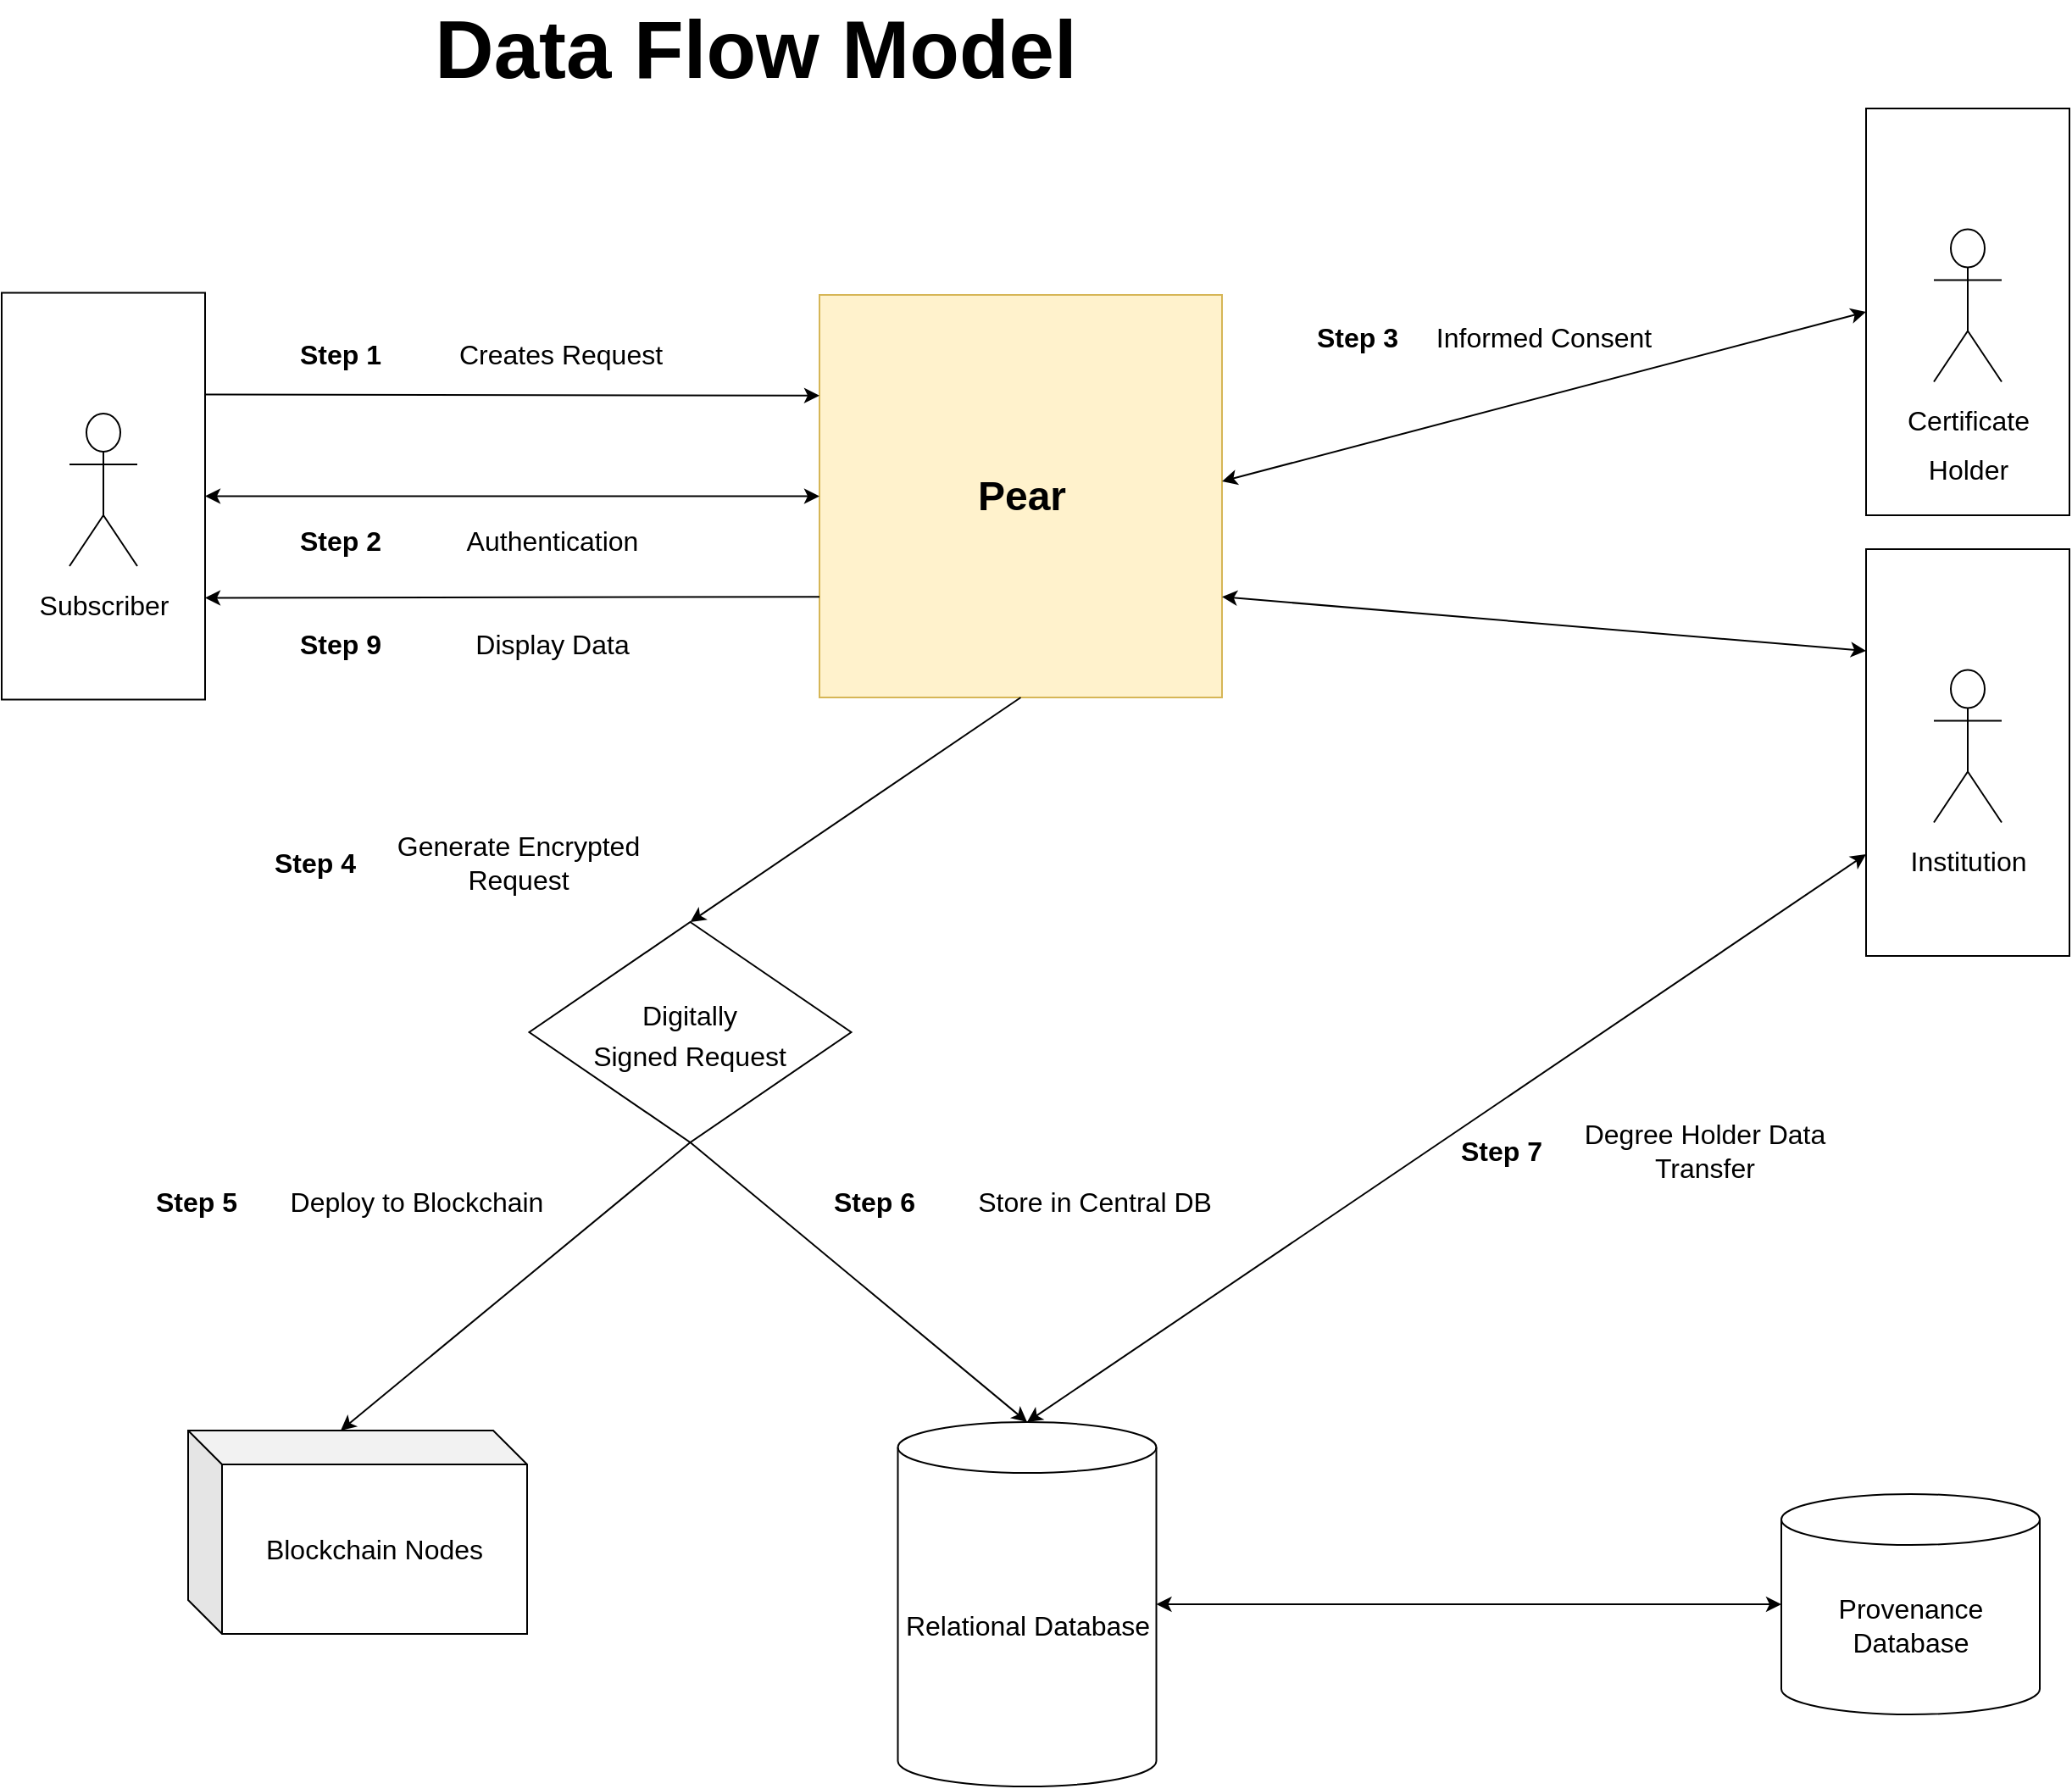 <mxfile version="16.5.5" type="github">
  <diagram id="Ow-y5KdhZIAKM9fns4OR" name="Page-1">
    <mxGraphModel dx="2520" dy="1160" grid="1" gridSize="10" guides="1" tooltips="1" connect="1" arrows="1" fold="1" page="1" pageScale="1" pageWidth="850" pageHeight="1100" math="0" shadow="0">
      <root>
        <mxCell id="0" />
        <mxCell id="1" parent="0" />
        <mxCell id="74sRaX6eBH2Z3Rc0EZKz-2" value="&lt;font style=&quot;font-size: 24px&quot;&gt;&lt;b&gt;Pear&lt;/b&gt;&lt;/font&gt;" style="whiteSpace=wrap;html=1;aspect=fixed;fontSize=16;fillColor=#fff2cc;strokeColor=#d6b656;fontColor=default;" parent="1" vertex="1">
          <mxGeometry x="332.5" y="760" width="237.5" height="237.5" as="geometry" />
        </mxCell>
        <mxCell id="74sRaX6eBH2Z3Rc0EZKz-12" value="" style="rounded=0;whiteSpace=wrap;html=1;fontSize=16;" parent="1" vertex="1">
          <mxGeometry x="-150" y="758.75" width="120" height="240" as="geometry" />
        </mxCell>
        <mxCell id="74sRaX6eBH2Z3Rc0EZKz-1" value="&lt;font style=&quot;font-size: 16px&quot;&gt;Subscriber&lt;br&gt;&lt;/font&gt;" style="shape=umlActor;verticalLabelPosition=bottom;verticalAlign=top;html=1;outlineConnect=0;fontSize=24;fillColor=default;strokeColor=default;fontColor=default;" parent="1" vertex="1">
          <mxGeometry x="-110" y="830" width="40" height="90" as="geometry" />
        </mxCell>
        <mxCell id="74sRaX6eBH2Z3Rc0EZKz-8" value="" style="endArrow=classic;html=1;rounded=0;fontSize=16;entryX=0;entryY=0.25;entryDx=0;entryDy=0;strokeColor=default;labelBackgroundColor=default;fontColor=default;exitX=1;exitY=0.25;exitDx=0;exitDy=0;" parent="1" source="74sRaX6eBH2Z3Rc0EZKz-12" target="74sRaX6eBH2Z3Rc0EZKz-2" edge="1">
          <mxGeometry width="50" height="50" relative="1" as="geometry">
            <mxPoint x="4.547e-13" y="820" as="sourcePoint" />
            <mxPoint x="-30.0" y="790" as="targetPoint" />
          </mxGeometry>
        </mxCell>
        <mxCell id="74sRaX6eBH2Z3Rc0EZKz-9" value="&lt;b style=&quot;font-size: 16px;&quot;&gt;Step 1&lt;/b&gt;" style="text;html=1;strokeColor=none;fillColor=none;align=center;verticalAlign=middle;whiteSpace=wrap;rounded=0;fontSize=16;fontColor=default;" parent="1" vertex="1">
          <mxGeometry x="20" y="780" width="60" height="30" as="geometry" />
        </mxCell>
        <mxCell id="74sRaX6eBH2Z3Rc0EZKz-10" value="Creates Request" style="text;html=1;strokeColor=none;fillColor=none;align=center;verticalAlign=middle;whiteSpace=wrap;rounded=0;fontSize=16;fontColor=default;" parent="1" vertex="1">
          <mxGeometry x="100" y="780" width="160" height="30" as="geometry" />
        </mxCell>
        <mxCell id="74sRaX6eBH2Z3Rc0EZKz-11" value="" style="endArrow=classic;startArrow=classic;html=1;rounded=0;fontSize=12;exitX=1;exitY=0.5;exitDx=0;exitDy=0;strokeColor=default;labelBackgroundColor=default;fontColor=default;entryX=0;entryY=0.5;entryDx=0;entryDy=0;" parent="1" source="74sRaX6eBH2Z3Rc0EZKz-12" target="74sRaX6eBH2Z3Rc0EZKz-2" edge="1">
          <mxGeometry width="50" height="50" relative="1" as="geometry">
            <mxPoint x="4.547e-13" y="900" as="sourcePoint" />
            <mxPoint x="322.5" y="890" as="targetPoint" />
          </mxGeometry>
        </mxCell>
        <mxCell id="74sRaX6eBH2Z3Rc0EZKz-15" value="&lt;b style=&quot;font-size: 16px&quot;&gt;Step 2&lt;/b&gt;" style="text;html=1;strokeColor=none;fillColor=none;align=center;verticalAlign=middle;whiteSpace=wrap;rounded=0;fontSize=16;" parent="1" vertex="1">
          <mxGeometry x="20" y="890" width="60" height="30" as="geometry" />
        </mxCell>
        <mxCell id="74sRaX6eBH2Z3Rc0EZKz-16" value="Authentication" style="text;html=1;strokeColor=none;fillColor=none;align=center;verticalAlign=middle;whiteSpace=wrap;rounded=0;fontSize=16;" parent="1" vertex="1">
          <mxGeometry x="110" y="890" width="130" height="30" as="geometry" />
        </mxCell>
        <mxCell id="74sRaX6eBH2Z3Rc0EZKz-36" value="" style="rounded=0;whiteSpace=wrap;html=1;fontSize=16;" parent="1" vertex="1">
          <mxGeometry x="950" y="650" width="120" height="240" as="geometry" />
        </mxCell>
        <mxCell id="74sRaX6eBH2Z3Rc0EZKz-37" value="&lt;font style=&quot;font-size: 16px&quot;&gt;Certificate &lt;br&gt;Holder&lt;br&gt;&lt;/font&gt;" style="shape=umlActor;verticalLabelPosition=bottom;verticalAlign=top;html=1;outlineConnect=0;fontSize=24;fillColor=default;strokeColor=default;fontColor=default;" parent="1" vertex="1">
          <mxGeometry x="990" y="721.25" width="40" height="90" as="geometry" />
        </mxCell>
        <mxCell id="74sRaX6eBH2Z3Rc0EZKz-38" value="" style="endArrow=classic;startArrow=classic;html=1;rounded=0;fontSize=12;exitX=1;exitY=0.5;exitDx=0;exitDy=0;strokeColor=default;labelBackgroundColor=default;fontColor=default;entryX=0;entryY=0.5;entryDx=0;entryDy=0;" parent="1" target="74sRaX6eBH2Z3Rc0EZKz-36" edge="1">
          <mxGeometry width="50" height="50" relative="1" as="geometry">
            <mxPoint x="570.0" y="870" as="sourcePoint" />
            <mxPoint x="932.5" y="870" as="targetPoint" />
          </mxGeometry>
        </mxCell>
        <mxCell id="74sRaX6eBH2Z3Rc0EZKz-40" value="Informed Consent" style="text;html=1;strokeColor=none;fillColor=none;align=center;verticalAlign=middle;whiteSpace=wrap;rounded=0;fontSize=16;" parent="1" vertex="1">
          <mxGeometry x="680" y="770" width="160" height="30" as="geometry" />
        </mxCell>
        <mxCell id="74sRaX6eBH2Z3Rc0EZKz-41" value="" style="endArrow=classic;html=1;rounded=0;fontSize=16;exitX=0.5;exitY=1;exitDx=0;exitDy=0;entryX=0.5;entryY=0;entryDx=0;entryDy=0;" parent="1" source="74sRaX6eBH2Z3Rc0EZKz-2" target="74sRaX6eBH2Z3Rc0EZKz-44" edge="1">
          <mxGeometry width="50" height="50" relative="1" as="geometry">
            <mxPoint x="530" y="1000" as="sourcePoint" />
            <mxPoint x="392" y="1190" as="targetPoint" />
          </mxGeometry>
        </mxCell>
        <mxCell id="74sRaX6eBH2Z3Rc0EZKz-42" value="&lt;font size=&quot;1&quot;&gt;&lt;b style=&quot;font-size: 48px&quot;&gt;Data Flow Model&lt;/b&gt;&lt;/font&gt;" style="text;html=1;strokeColor=none;fillColor=none;align=center;verticalAlign=middle;whiteSpace=wrap;rounded=0;fontSize=16;" parent="1" vertex="1">
          <mxGeometry x="80" y="600" width="430" height="30" as="geometry" />
        </mxCell>
        <mxCell id="74sRaX6eBH2Z3Rc0EZKz-44" value="&lt;font style=&quot;font-size: 16px&quot;&gt;Digitally &lt;br&gt;Signed Request&lt;/font&gt;" style="rhombus;whiteSpace=wrap;html=1;fontSize=20;" parent="1" vertex="1">
          <mxGeometry x="161.25" y="1130" width="190" height="130" as="geometry" />
        </mxCell>
        <mxCell id="74sRaX6eBH2Z3Rc0EZKz-45" value="&lt;b style=&quot;font-size: 16px&quot;&gt;Step 4&lt;/b&gt;" style="text;html=1;strokeColor=none;fillColor=none;align=center;verticalAlign=middle;whiteSpace=wrap;rounded=0;fontSize=16;" parent="1" vertex="1">
          <mxGeometry x="5" y="1080" width="60" height="30" as="geometry" />
        </mxCell>
        <mxCell id="74sRaX6eBH2Z3Rc0EZKz-46" value="Generate Encrypted Request" style="text;html=1;strokeColor=none;fillColor=none;align=center;verticalAlign=middle;whiteSpace=wrap;rounded=0;fontSize=16;" parent="1" vertex="1">
          <mxGeometry x="55" y="1080" width="200" height="30" as="geometry" />
        </mxCell>
        <mxCell id="74sRaX6eBH2Z3Rc0EZKz-47" value="&lt;font style=&quot;font-size: 16px&quot;&gt;Blockchain Nodes&lt;/font&gt;" style="shape=cube;whiteSpace=wrap;html=1;boundedLbl=1;backgroundOutline=1;darkOpacity=0.05;darkOpacity2=0.1;fontSize=12;fillColor=default;strokeColor=default;fontColor=default;" parent="1" vertex="1">
          <mxGeometry x="-40" y="1430" width="200" height="120" as="geometry" />
        </mxCell>
        <mxCell id="74sRaX6eBH2Z3Rc0EZKz-48" value="" style="endArrow=classic;html=1;rounded=0;fontSize=16;exitX=0.5;exitY=1;exitDx=0;exitDy=0;entryX=0;entryY=0;entryDx=90;entryDy=0;entryPerimeter=0;" parent="1" source="74sRaX6eBH2Z3Rc0EZKz-44" target="74sRaX6eBH2Z3Rc0EZKz-47" edge="1">
          <mxGeometry width="50" height="50" relative="1" as="geometry">
            <mxPoint x="306.25" y="1300.0" as="sourcePoint" />
            <mxPoint x="255.0" y="1170" as="targetPoint" />
          </mxGeometry>
        </mxCell>
        <mxCell id="74sRaX6eBH2Z3Rc0EZKz-49" value="&lt;b style=&quot;font-size: 16px&quot;&gt;Step 5&lt;/b&gt;" style="text;html=1;strokeColor=none;fillColor=none;align=center;verticalAlign=middle;whiteSpace=wrap;rounded=0;fontSize=16;" parent="1" vertex="1">
          <mxGeometry x="-65" y="1280" width="60" height="30" as="geometry" />
        </mxCell>
        <mxCell id="74sRaX6eBH2Z3Rc0EZKz-50" value="Deploy to Blockchain" style="text;html=1;strokeColor=none;fillColor=none;align=center;verticalAlign=middle;whiteSpace=wrap;rounded=0;fontSize=16;" parent="1" vertex="1">
          <mxGeometry x="-5" y="1280" width="200" height="30" as="geometry" />
        </mxCell>
        <mxCell id="74sRaX6eBH2Z3Rc0EZKz-51" value="&lt;span style=&quot;font-size: 16px&quot;&gt;Relational Database&lt;/span&gt;" style="shape=cylinder3;whiteSpace=wrap;html=1;boundedLbl=1;backgroundOutline=1;size=15;fontSize=12;fillColor=default;strokeColor=default;fontColor=default;" parent="1" vertex="1">
          <mxGeometry x="378.75" y="1425" width="152.5" height="215" as="geometry" />
        </mxCell>
        <mxCell id="74sRaX6eBH2Z3Rc0EZKz-52" value="" style="endArrow=classic;html=1;rounded=0;fontSize=16;exitX=0.5;exitY=1;exitDx=0;exitDy=0;entryX=0.5;entryY=0;entryDx=0;entryDy=0;entryPerimeter=0;" parent="1" source="74sRaX6eBH2Z3Rc0EZKz-44" target="74sRaX6eBH2Z3Rc0EZKz-51" edge="1">
          <mxGeometry width="50" height="50" relative="1" as="geometry">
            <mxPoint x="306.25" y="1300.0" as="sourcePoint" />
            <mxPoint x="60.0" y="1440" as="targetPoint" />
          </mxGeometry>
        </mxCell>
        <mxCell id="74sRaX6eBH2Z3Rc0EZKz-53" value="&lt;b style=&quot;font-size: 16px&quot;&gt;Step 6&lt;/b&gt;" style="text;html=1;strokeColor=none;fillColor=none;align=center;verticalAlign=middle;whiteSpace=wrap;rounded=0;fontSize=16;" parent="1" vertex="1">
          <mxGeometry x="335" y="1280" width="60" height="30" as="geometry" />
        </mxCell>
        <mxCell id="74sRaX6eBH2Z3Rc0EZKz-54" value="Store in Central DB" style="text;html=1;strokeColor=none;fillColor=none;align=center;verticalAlign=middle;whiteSpace=wrap;rounded=0;fontSize=16;" parent="1" vertex="1">
          <mxGeometry x="395" y="1280" width="200" height="30" as="geometry" />
        </mxCell>
        <mxCell id="74sRaX6eBH2Z3Rc0EZKz-55" value="" style="rounded=0;whiteSpace=wrap;html=1;fontSize=16;" parent="1" vertex="1">
          <mxGeometry x="950" y="910" width="120" height="240" as="geometry" />
        </mxCell>
        <mxCell id="74sRaX6eBH2Z3Rc0EZKz-56" value="&lt;font style=&quot;font-size: 16px&quot;&gt;Institution&lt;br&gt;&lt;/font&gt;" style="shape=umlActor;verticalLabelPosition=bottom;verticalAlign=top;html=1;outlineConnect=0;fontSize=24;fillColor=default;strokeColor=default;fontColor=default;" parent="1" vertex="1">
          <mxGeometry x="990" y="981.25" width="40" height="90" as="geometry" />
        </mxCell>
        <mxCell id="74sRaX6eBH2Z3Rc0EZKz-58" value="" style="endArrow=classic;startArrow=classic;html=1;rounded=0;fontSize=12;exitX=1;exitY=0.75;exitDx=0;exitDy=0;strokeColor=default;labelBackgroundColor=default;fontColor=default;entryX=0;entryY=0.25;entryDx=0;entryDy=0;" parent="1" source="74sRaX6eBH2Z3Rc0EZKz-2" target="74sRaX6eBH2Z3Rc0EZKz-55" edge="1">
          <mxGeometry width="50" height="50" relative="1" as="geometry">
            <mxPoint x="580" y="880" as="sourcePoint" />
            <mxPoint x="960" y="780" as="targetPoint" />
          </mxGeometry>
        </mxCell>
        <mxCell id="74sRaX6eBH2Z3Rc0EZKz-61" value="&lt;b style=&quot;font-size: 16px&quot;&gt;Step 7&lt;/b&gt;" style="text;html=1;strokeColor=none;fillColor=none;align=center;verticalAlign=middle;whiteSpace=wrap;rounded=0;fontSize=16;" parent="1" vertex="1">
          <mxGeometry x="705" y="1250" width="60" height="30" as="geometry" />
        </mxCell>
        <mxCell id="74sRaX6eBH2Z3Rc0EZKz-62" value="Degree Holder Data Transfer" style="text;html=1;strokeColor=none;fillColor=none;align=center;verticalAlign=middle;whiteSpace=wrap;rounded=0;fontSize=16;" parent="1" vertex="1">
          <mxGeometry x="775" y="1250" width="160" height="30" as="geometry" />
        </mxCell>
        <mxCell id="74sRaX6eBH2Z3Rc0EZKz-63" value="&lt;b style=&quot;font-size: 16px&quot;&gt;Step 3&lt;/b&gt;" style="text;html=1;strokeColor=none;fillColor=none;align=center;verticalAlign=middle;whiteSpace=wrap;rounded=0;fontSize=16;" parent="1" vertex="1">
          <mxGeometry x="620" y="770" width="60" height="30" as="geometry" />
        </mxCell>
        <mxCell id="74sRaX6eBH2Z3Rc0EZKz-67" value="" style="endArrow=classic;html=1;rounded=0;fontSize=16;entryX=1;entryY=0.75;entryDx=0;entryDy=0;strokeColor=default;labelBackgroundColor=default;fontColor=default;exitX=0;exitY=0.75;exitDx=0;exitDy=0;" parent="1" source="74sRaX6eBH2Z3Rc0EZKz-2" target="74sRaX6eBH2Z3Rc0EZKz-12" edge="1">
          <mxGeometry width="50" height="50" relative="1" as="geometry">
            <mxPoint x="-20" y="828.75" as="sourcePoint" />
            <mxPoint x="342.5" y="829.375" as="targetPoint" />
          </mxGeometry>
        </mxCell>
        <mxCell id="74sRaX6eBH2Z3Rc0EZKz-68" value="&lt;b style=&quot;font-size: 16px&quot;&gt;Step 9&lt;/b&gt;" style="text;html=1;strokeColor=none;fillColor=none;align=center;verticalAlign=middle;whiteSpace=wrap;rounded=0;fontSize=16;" parent="1" vertex="1">
          <mxGeometry x="20" y="951.25" width="60" height="30" as="geometry" />
        </mxCell>
        <mxCell id="74sRaX6eBH2Z3Rc0EZKz-69" value="Display Data" style="text;html=1;strokeColor=none;fillColor=none;align=center;verticalAlign=middle;whiteSpace=wrap;rounded=0;fontSize=16;" parent="1" vertex="1">
          <mxGeometry x="110" y="951.25" width="130" height="30" as="geometry" />
        </mxCell>
        <mxCell id="74sRaX6eBH2Z3Rc0EZKz-70" value="&lt;span style=&quot;font-size: 16px&quot;&gt;Provenance Database&lt;/span&gt;" style="shape=cylinder3;whiteSpace=wrap;html=1;boundedLbl=1;backgroundOutline=1;size=15;fontSize=12;fillColor=default;strokeColor=default;fontColor=default;" parent="1" vertex="1">
          <mxGeometry x="900" y="1467.5" width="152.5" height="130" as="geometry" />
        </mxCell>
        <mxCell id="74sRaX6eBH2Z3Rc0EZKz-73" value="" style="endArrow=classic;startArrow=classic;html=1;rounded=0;fontSize=16;exitX=1;exitY=0.5;exitDx=0;exitDy=0;exitPerimeter=0;entryX=0;entryY=0.5;entryDx=0;entryDy=0;entryPerimeter=0;" parent="1" source="74sRaX6eBH2Z3Rc0EZKz-51" target="74sRaX6eBH2Z3Rc0EZKz-70" edge="1">
          <mxGeometry width="50" height="50" relative="1" as="geometry">
            <mxPoint x="910" y="1130" as="sourcePoint" />
            <mxPoint x="960" y="1080" as="targetPoint" />
          </mxGeometry>
        </mxCell>
        <mxCell id="G3143BQQ2oRQcJE8ERWH-1" value="" style="endArrow=classic;startArrow=classic;html=1;rounded=0;fontSize=12;exitX=0.5;exitY=0;exitDx=0;exitDy=0;strokeColor=default;labelBackgroundColor=default;fontColor=default;entryX=0;entryY=0.75;entryDx=0;entryDy=0;exitPerimeter=0;" parent="1" source="74sRaX6eBH2Z3Rc0EZKz-51" target="74sRaX6eBH2Z3Rc0EZKz-55" edge="1">
          <mxGeometry width="50" height="50" relative="1" as="geometry">
            <mxPoint x="580" y="948.125" as="sourcePoint" />
            <mxPoint x="960" y="980" as="targetPoint" />
          </mxGeometry>
        </mxCell>
      </root>
    </mxGraphModel>
  </diagram>
</mxfile>
